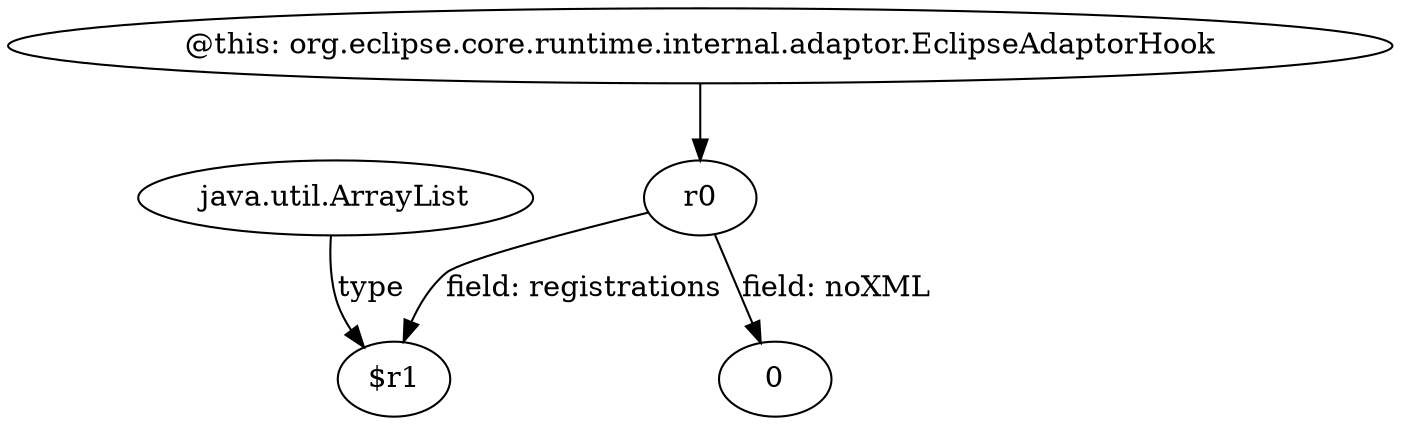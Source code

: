 digraph g {
0[label="java.util.ArrayList"]
1[label="$r1"]
0->1[label="type"]
2[label="r0"]
2->1[label="field: registrations"]
3[label="0"]
2->3[label="field: noXML"]
4[label="@this: org.eclipse.core.runtime.internal.adaptor.EclipseAdaptorHook"]
4->2[label=""]
}